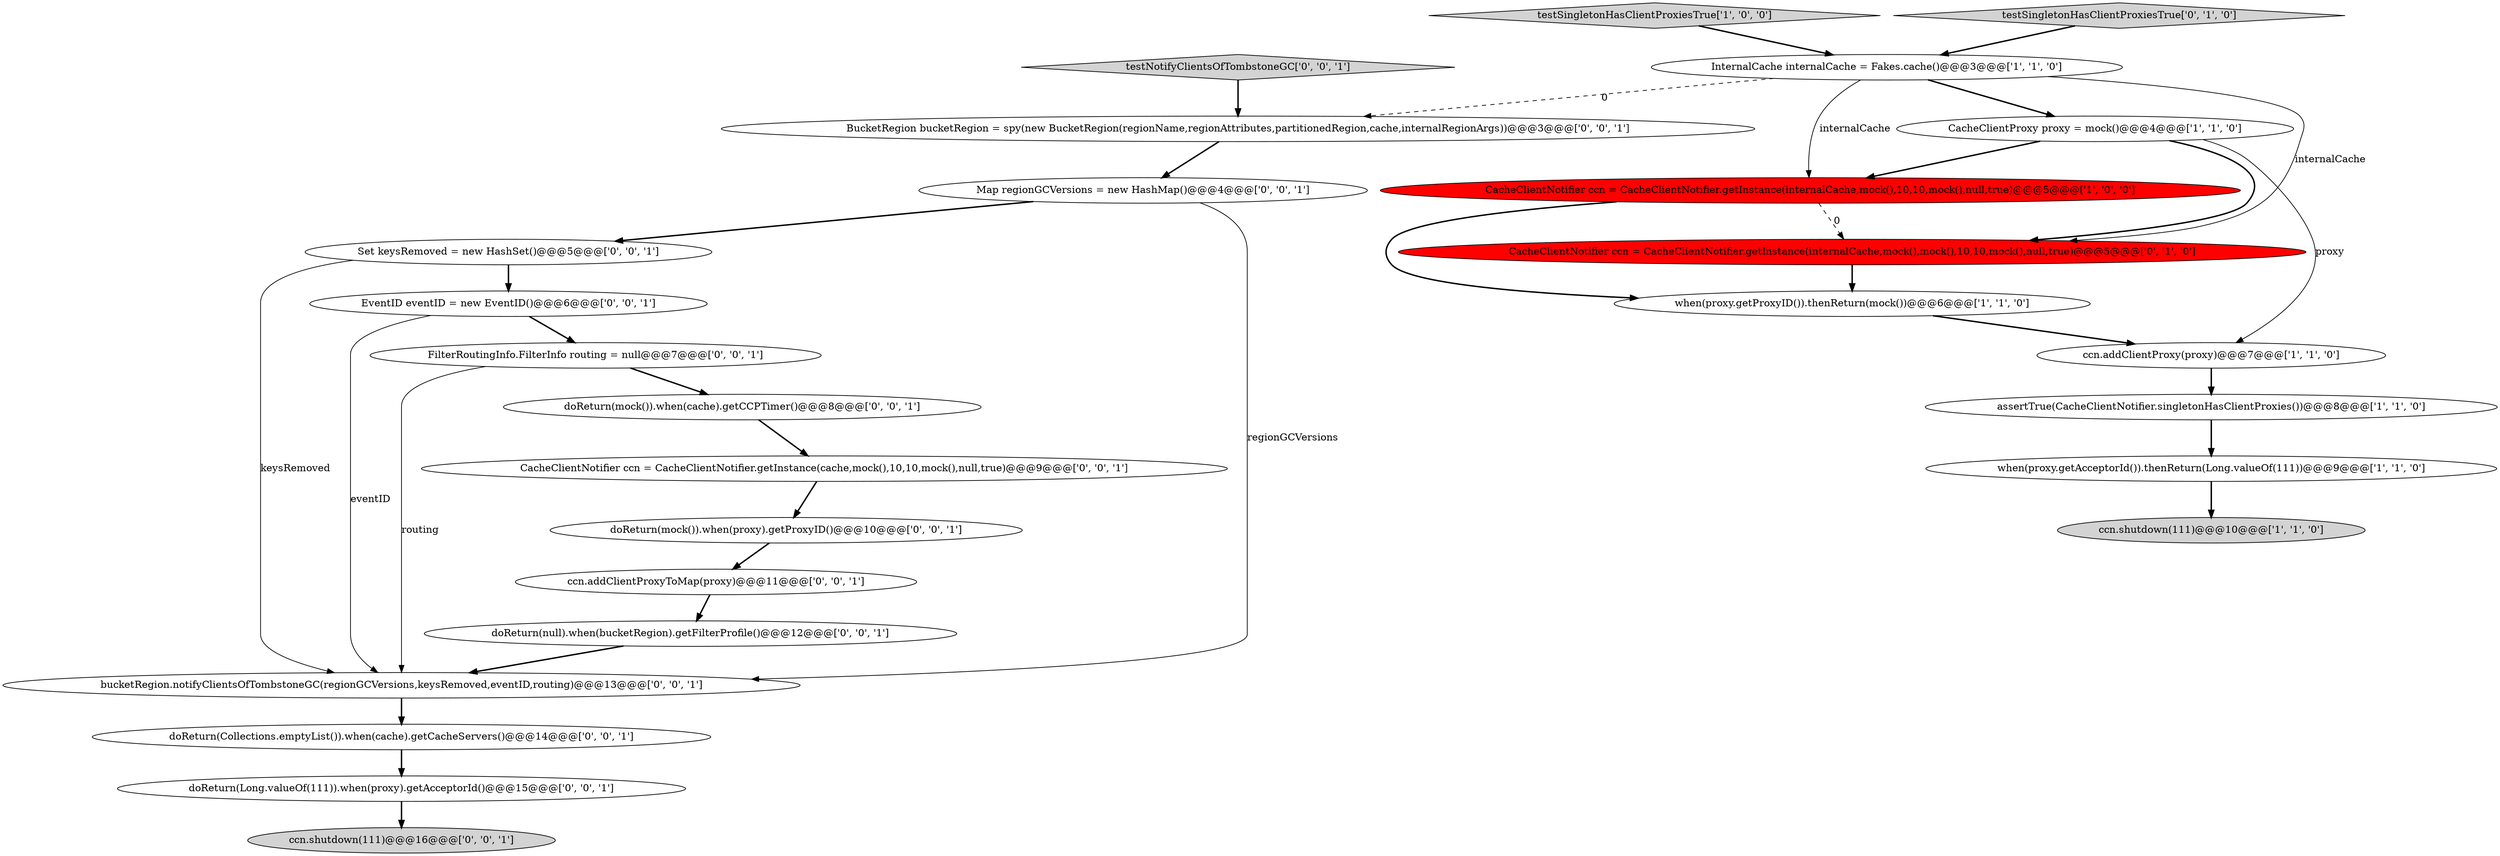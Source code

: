 digraph {
23 [style = filled, label = "ccn.addClientProxyToMap(proxy)@@@11@@@['0', '0', '1']", fillcolor = white, shape = ellipse image = "AAA0AAABBB3BBB"];
8 [style = filled, label = "when(proxy.getAcceptorId()).thenReturn(Long.valueOf(111))@@@9@@@['1', '1', '0']", fillcolor = white, shape = ellipse image = "AAA0AAABBB1BBB"];
12 [style = filled, label = "Set keysRemoved = new HashSet()@@@5@@@['0', '0', '1']", fillcolor = white, shape = ellipse image = "AAA0AAABBB3BBB"];
9 [style = filled, label = "CacheClientNotifier ccn = CacheClientNotifier.getInstance(internalCache,mock(),mock(),10,10,mock(),null,true)@@@5@@@['0', '1', '0']", fillcolor = red, shape = ellipse image = "AAA1AAABBB2BBB"];
0 [style = filled, label = "testSingletonHasClientProxiesTrue['1', '0', '0']", fillcolor = lightgray, shape = diamond image = "AAA0AAABBB1BBB"];
15 [style = filled, label = "Map regionGCVersions = new HashMap()@@@4@@@['0', '0', '1']", fillcolor = white, shape = ellipse image = "AAA0AAABBB3BBB"];
11 [style = filled, label = "doReturn(null).when(bucketRegion).getFilterProfile()@@@12@@@['0', '0', '1']", fillcolor = white, shape = ellipse image = "AAA0AAABBB3BBB"];
13 [style = filled, label = "BucketRegion bucketRegion = spy(new BucketRegion(regionName,regionAttributes,partitionedRegion,cache,internalRegionArgs))@@@3@@@['0', '0', '1']", fillcolor = white, shape = ellipse image = "AAA0AAABBB3BBB"];
2 [style = filled, label = "assertTrue(CacheClientNotifier.singletonHasClientProxies())@@@8@@@['1', '1', '0']", fillcolor = white, shape = ellipse image = "AAA0AAABBB1BBB"];
6 [style = filled, label = "when(proxy.getProxyID()).thenReturn(mock())@@@6@@@['1', '1', '0']", fillcolor = white, shape = ellipse image = "AAA0AAABBB1BBB"];
20 [style = filled, label = "doReturn(mock()).when(cache).getCCPTimer()@@@8@@@['0', '0', '1']", fillcolor = white, shape = ellipse image = "AAA0AAABBB3BBB"];
7 [style = filled, label = "InternalCache internalCache = Fakes.cache()@@@3@@@['1', '1', '0']", fillcolor = white, shape = ellipse image = "AAA0AAABBB1BBB"];
22 [style = filled, label = "FilterRoutingInfo.FilterInfo routing = null@@@7@@@['0', '0', '1']", fillcolor = white, shape = ellipse image = "AAA0AAABBB3BBB"];
24 [style = filled, label = "bucketRegion.notifyClientsOfTombstoneGC(regionGCVersions,keysRemoved,eventID,routing)@@@13@@@['0', '0', '1']", fillcolor = white, shape = ellipse image = "AAA0AAABBB3BBB"];
17 [style = filled, label = "doReturn(Collections.emptyList()).when(cache).getCacheServers()@@@14@@@['0', '0', '1']", fillcolor = white, shape = ellipse image = "AAA0AAABBB3BBB"];
3 [style = filled, label = "ccn.shutdown(111)@@@10@@@['1', '1', '0']", fillcolor = lightgray, shape = ellipse image = "AAA0AAABBB1BBB"];
4 [style = filled, label = "CacheClientProxy proxy = mock()@@@4@@@['1', '1', '0']", fillcolor = white, shape = ellipse image = "AAA0AAABBB1BBB"];
19 [style = filled, label = "ccn.shutdown(111)@@@16@@@['0', '0', '1']", fillcolor = lightgray, shape = ellipse image = "AAA0AAABBB3BBB"];
10 [style = filled, label = "testSingletonHasClientProxiesTrue['0', '1', '0']", fillcolor = lightgray, shape = diamond image = "AAA0AAABBB2BBB"];
21 [style = filled, label = "CacheClientNotifier ccn = CacheClientNotifier.getInstance(cache,mock(),10,10,mock(),null,true)@@@9@@@['0', '0', '1']", fillcolor = white, shape = ellipse image = "AAA0AAABBB3BBB"];
25 [style = filled, label = "testNotifyClientsOfTombstoneGC['0', '0', '1']", fillcolor = lightgray, shape = diamond image = "AAA0AAABBB3BBB"];
5 [style = filled, label = "CacheClientNotifier ccn = CacheClientNotifier.getInstance(internalCache,mock(),10,10,mock(),null,true)@@@5@@@['1', '0', '0']", fillcolor = red, shape = ellipse image = "AAA1AAABBB1BBB"];
1 [style = filled, label = "ccn.addClientProxy(proxy)@@@7@@@['1', '1', '0']", fillcolor = white, shape = ellipse image = "AAA0AAABBB1BBB"];
16 [style = filled, label = "EventID eventID = new EventID()@@@6@@@['0', '0', '1']", fillcolor = white, shape = ellipse image = "AAA0AAABBB3BBB"];
18 [style = filled, label = "doReturn(mock()).when(proxy).getProxyID()@@@10@@@['0', '0', '1']", fillcolor = white, shape = ellipse image = "AAA0AAABBB3BBB"];
14 [style = filled, label = "doReturn(Long.valueOf(111)).when(proxy).getAcceptorId()@@@15@@@['0', '0', '1']", fillcolor = white, shape = ellipse image = "AAA0AAABBB3BBB"];
4->9 [style = bold, label=""];
18->23 [style = bold, label=""];
25->13 [style = bold, label=""];
8->3 [style = bold, label=""];
5->9 [style = dashed, label="0"];
14->19 [style = bold, label=""];
12->16 [style = bold, label=""];
7->4 [style = bold, label=""];
22->24 [style = solid, label="routing"];
16->22 [style = bold, label=""];
11->24 [style = bold, label=""];
10->7 [style = bold, label=""];
21->18 [style = bold, label=""];
9->6 [style = bold, label=""];
0->7 [style = bold, label=""];
20->21 [style = bold, label=""];
6->1 [style = bold, label=""];
15->24 [style = solid, label="regionGCVersions"];
16->24 [style = solid, label="eventID"];
7->5 [style = solid, label="internalCache"];
5->6 [style = bold, label=""];
12->24 [style = solid, label="keysRemoved"];
22->20 [style = bold, label=""];
17->14 [style = bold, label=""];
24->17 [style = bold, label=""];
7->13 [style = dashed, label="0"];
1->2 [style = bold, label=""];
15->12 [style = bold, label=""];
13->15 [style = bold, label=""];
23->11 [style = bold, label=""];
4->1 [style = solid, label="proxy"];
4->5 [style = bold, label=""];
2->8 [style = bold, label=""];
7->9 [style = solid, label="internalCache"];
}

